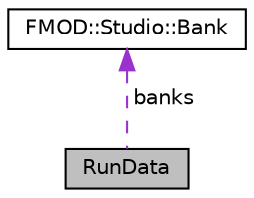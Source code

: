 digraph "RunData"
{
  edge [fontname="Helvetica",fontsize="10",labelfontname="Helvetica",labelfontsize="10"];
  node [fontname="Helvetica",fontsize="10",shape=record];
  Node1 [label="RunData",height=0.2,width=0.4,color="black", fillcolor="grey75", style="filled", fontcolor="black"];
  Node2 -> Node1 [dir="back",color="darkorchid3",fontsize="10",style="dashed",label=" banks" ,fontname="Helvetica"];
  Node2 [label="FMOD::Studio::Bank",height=0.2,width=0.4,color="black", fillcolor="white", style="filled",URL="$class_f_m_o_d_1_1_studio_1_1_bank.html"];
}

